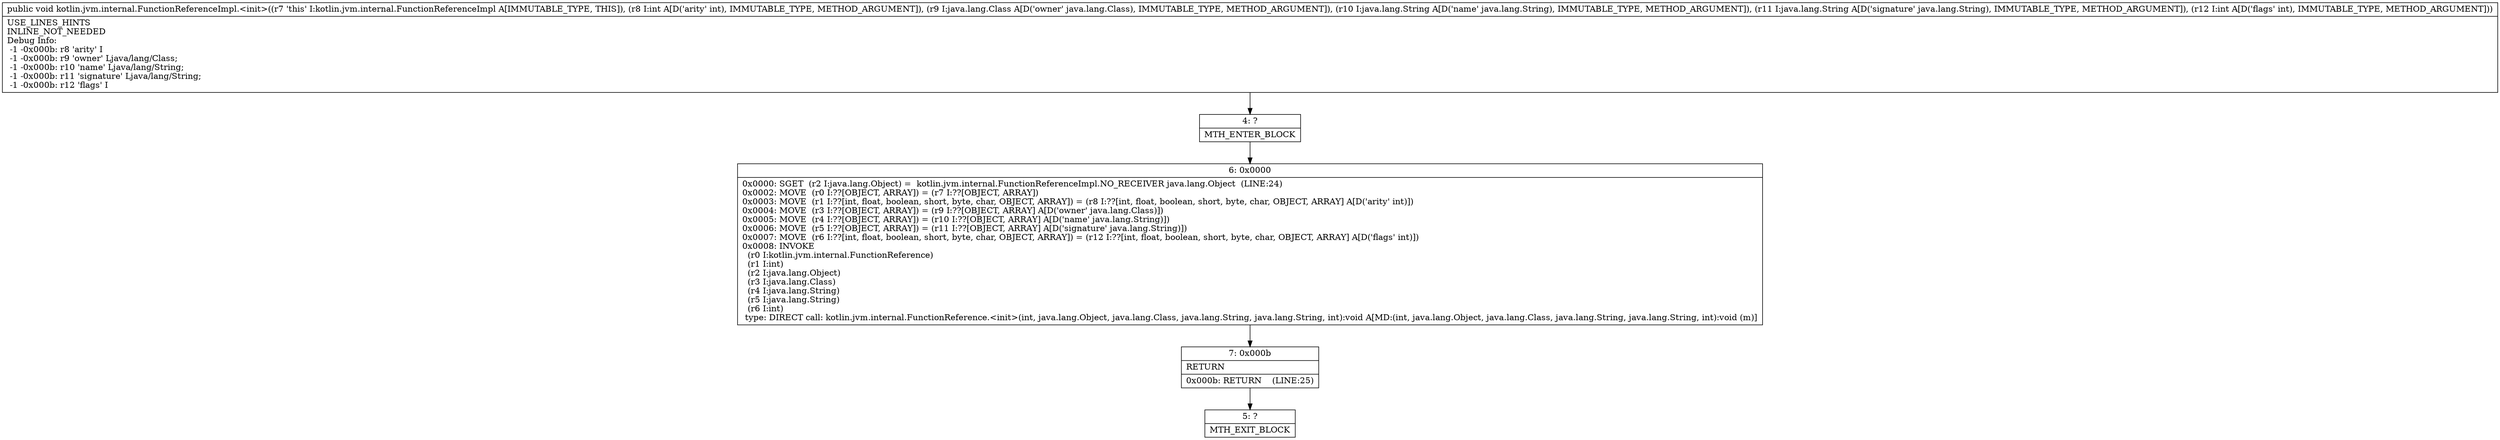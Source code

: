 digraph "CFG forkotlin.jvm.internal.FunctionReferenceImpl.\<init\>(ILjava\/lang\/Class;Ljava\/lang\/String;Ljava\/lang\/String;I)V" {
Node_4 [shape=record,label="{4\:\ ?|MTH_ENTER_BLOCK\l}"];
Node_6 [shape=record,label="{6\:\ 0x0000|0x0000: SGET  (r2 I:java.lang.Object) =  kotlin.jvm.internal.FunctionReferenceImpl.NO_RECEIVER java.lang.Object  (LINE:24)\l0x0002: MOVE  (r0 I:??[OBJECT, ARRAY]) = (r7 I:??[OBJECT, ARRAY]) \l0x0003: MOVE  (r1 I:??[int, float, boolean, short, byte, char, OBJECT, ARRAY]) = (r8 I:??[int, float, boolean, short, byte, char, OBJECT, ARRAY] A[D('arity' int)]) \l0x0004: MOVE  (r3 I:??[OBJECT, ARRAY]) = (r9 I:??[OBJECT, ARRAY] A[D('owner' java.lang.Class)]) \l0x0005: MOVE  (r4 I:??[OBJECT, ARRAY]) = (r10 I:??[OBJECT, ARRAY] A[D('name' java.lang.String)]) \l0x0006: MOVE  (r5 I:??[OBJECT, ARRAY]) = (r11 I:??[OBJECT, ARRAY] A[D('signature' java.lang.String)]) \l0x0007: MOVE  (r6 I:??[int, float, boolean, short, byte, char, OBJECT, ARRAY]) = (r12 I:??[int, float, boolean, short, byte, char, OBJECT, ARRAY] A[D('flags' int)]) \l0x0008: INVOKE  \l  (r0 I:kotlin.jvm.internal.FunctionReference)\l  (r1 I:int)\l  (r2 I:java.lang.Object)\l  (r3 I:java.lang.Class)\l  (r4 I:java.lang.String)\l  (r5 I:java.lang.String)\l  (r6 I:int)\l type: DIRECT call: kotlin.jvm.internal.FunctionReference.\<init\>(int, java.lang.Object, java.lang.Class, java.lang.String, java.lang.String, int):void A[MD:(int, java.lang.Object, java.lang.Class, java.lang.String, java.lang.String, int):void (m)]\l}"];
Node_7 [shape=record,label="{7\:\ 0x000b|RETURN\l|0x000b: RETURN    (LINE:25)\l}"];
Node_5 [shape=record,label="{5\:\ ?|MTH_EXIT_BLOCK\l}"];
MethodNode[shape=record,label="{public void kotlin.jvm.internal.FunctionReferenceImpl.\<init\>((r7 'this' I:kotlin.jvm.internal.FunctionReferenceImpl A[IMMUTABLE_TYPE, THIS]), (r8 I:int A[D('arity' int), IMMUTABLE_TYPE, METHOD_ARGUMENT]), (r9 I:java.lang.Class A[D('owner' java.lang.Class), IMMUTABLE_TYPE, METHOD_ARGUMENT]), (r10 I:java.lang.String A[D('name' java.lang.String), IMMUTABLE_TYPE, METHOD_ARGUMENT]), (r11 I:java.lang.String A[D('signature' java.lang.String), IMMUTABLE_TYPE, METHOD_ARGUMENT]), (r12 I:int A[D('flags' int), IMMUTABLE_TYPE, METHOD_ARGUMENT]))  | USE_LINES_HINTS\lINLINE_NOT_NEEDED\lDebug Info:\l  \-1 \-0x000b: r8 'arity' I\l  \-1 \-0x000b: r9 'owner' Ljava\/lang\/Class;\l  \-1 \-0x000b: r10 'name' Ljava\/lang\/String;\l  \-1 \-0x000b: r11 'signature' Ljava\/lang\/String;\l  \-1 \-0x000b: r12 'flags' I\l}"];
MethodNode -> Node_4;Node_4 -> Node_6;
Node_6 -> Node_7;
Node_7 -> Node_5;
}

